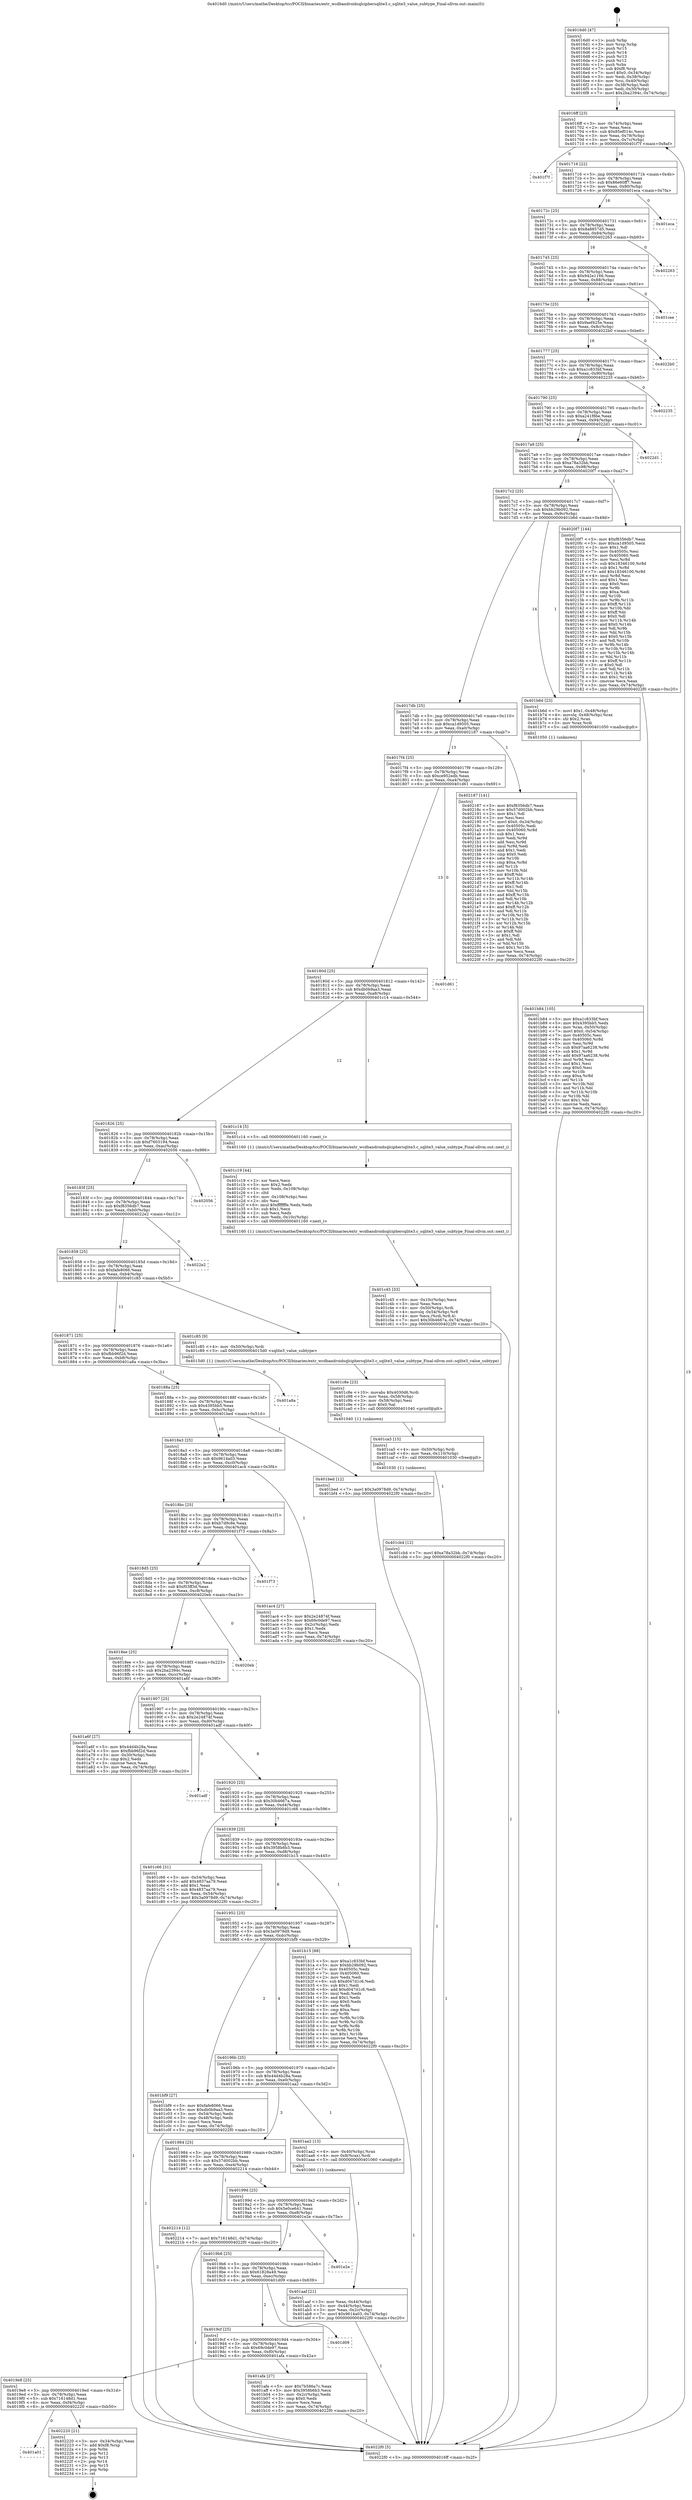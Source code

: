 digraph "0x4016d0" {
  label = "0x4016d0 (/mnt/c/Users/mathe/Desktop/tcc/POCII/binaries/extr_wcdbandroidsqlciphersqlite3.c_sqlite3_value_subtype_Final-ollvm.out::main(0))"
  labelloc = "t"
  node[shape=record]

  Entry [label="",width=0.3,height=0.3,shape=circle,fillcolor=black,style=filled]
  "0x4016ff" [label="{
     0x4016ff [23]\l
     | [instrs]\l
     &nbsp;&nbsp;0x4016ff \<+3\>: mov -0x74(%rbp),%eax\l
     &nbsp;&nbsp;0x401702 \<+2\>: mov %eax,%ecx\l
     &nbsp;&nbsp;0x401704 \<+6\>: sub $0x85ef014c,%ecx\l
     &nbsp;&nbsp;0x40170a \<+3\>: mov %eax,-0x78(%rbp)\l
     &nbsp;&nbsp;0x40170d \<+3\>: mov %ecx,-0x7c(%rbp)\l
     &nbsp;&nbsp;0x401710 \<+6\>: je 0000000000401f7f \<main+0x8af\>\l
  }"]
  "0x401f7f" [label="{
     0x401f7f\l
  }", style=dashed]
  "0x401716" [label="{
     0x401716 [22]\l
     | [instrs]\l
     &nbsp;&nbsp;0x401716 \<+5\>: jmp 000000000040171b \<main+0x4b\>\l
     &nbsp;&nbsp;0x40171b \<+3\>: mov -0x78(%rbp),%eax\l
     &nbsp;&nbsp;0x40171e \<+5\>: sub $0x86e60ff7,%eax\l
     &nbsp;&nbsp;0x401723 \<+3\>: mov %eax,-0x80(%rbp)\l
     &nbsp;&nbsp;0x401726 \<+6\>: je 0000000000401eca \<main+0x7fa\>\l
  }"]
  Exit [label="",width=0.3,height=0.3,shape=circle,fillcolor=black,style=filled,peripheries=2]
  "0x401eca" [label="{
     0x401eca\l
  }", style=dashed]
  "0x40172c" [label="{
     0x40172c [25]\l
     | [instrs]\l
     &nbsp;&nbsp;0x40172c \<+5\>: jmp 0000000000401731 \<main+0x61\>\l
     &nbsp;&nbsp;0x401731 \<+3\>: mov -0x78(%rbp),%eax\l
     &nbsp;&nbsp;0x401734 \<+5\>: sub $0x8a8857d5,%eax\l
     &nbsp;&nbsp;0x401739 \<+6\>: mov %eax,-0x84(%rbp)\l
     &nbsp;&nbsp;0x40173f \<+6\>: je 0000000000402263 \<main+0xb93\>\l
  }"]
  "0x401a01" [label="{
     0x401a01\l
  }", style=dashed]
  "0x402263" [label="{
     0x402263\l
  }", style=dashed]
  "0x401745" [label="{
     0x401745 [25]\l
     | [instrs]\l
     &nbsp;&nbsp;0x401745 \<+5\>: jmp 000000000040174a \<main+0x7a\>\l
     &nbsp;&nbsp;0x40174a \<+3\>: mov -0x78(%rbp),%eax\l
     &nbsp;&nbsp;0x40174d \<+5\>: sub $0x942e1166,%eax\l
     &nbsp;&nbsp;0x401752 \<+6\>: mov %eax,-0x88(%rbp)\l
     &nbsp;&nbsp;0x401758 \<+6\>: je 0000000000401cee \<main+0x61e\>\l
  }"]
  "0x402220" [label="{
     0x402220 [21]\l
     | [instrs]\l
     &nbsp;&nbsp;0x402220 \<+3\>: mov -0x34(%rbp),%eax\l
     &nbsp;&nbsp;0x402223 \<+7\>: add $0xf8,%rsp\l
     &nbsp;&nbsp;0x40222a \<+1\>: pop %rbx\l
     &nbsp;&nbsp;0x40222b \<+2\>: pop %r12\l
     &nbsp;&nbsp;0x40222d \<+2\>: pop %r13\l
     &nbsp;&nbsp;0x40222f \<+2\>: pop %r14\l
     &nbsp;&nbsp;0x402231 \<+2\>: pop %r15\l
     &nbsp;&nbsp;0x402233 \<+1\>: pop %rbp\l
     &nbsp;&nbsp;0x402234 \<+1\>: ret\l
  }"]
  "0x401cee" [label="{
     0x401cee\l
  }", style=dashed]
  "0x40175e" [label="{
     0x40175e [25]\l
     | [instrs]\l
     &nbsp;&nbsp;0x40175e \<+5\>: jmp 0000000000401763 \<main+0x93\>\l
     &nbsp;&nbsp;0x401763 \<+3\>: mov -0x78(%rbp),%eax\l
     &nbsp;&nbsp;0x401766 \<+5\>: sub $0x9aef425e,%eax\l
     &nbsp;&nbsp;0x40176b \<+6\>: mov %eax,-0x8c(%rbp)\l
     &nbsp;&nbsp;0x401771 \<+6\>: je 00000000004022b0 \<main+0xbe0\>\l
  }"]
  "0x401cb4" [label="{
     0x401cb4 [12]\l
     | [instrs]\l
     &nbsp;&nbsp;0x401cb4 \<+7\>: movl $0xa78a32bb,-0x74(%rbp)\l
     &nbsp;&nbsp;0x401cbb \<+5\>: jmp 00000000004022f0 \<main+0xc20\>\l
  }"]
  "0x4022b0" [label="{
     0x4022b0\l
  }", style=dashed]
  "0x401777" [label="{
     0x401777 [25]\l
     | [instrs]\l
     &nbsp;&nbsp;0x401777 \<+5\>: jmp 000000000040177c \<main+0xac\>\l
     &nbsp;&nbsp;0x40177c \<+3\>: mov -0x78(%rbp),%eax\l
     &nbsp;&nbsp;0x40177f \<+5\>: sub $0xa1c833bf,%eax\l
     &nbsp;&nbsp;0x401784 \<+6\>: mov %eax,-0x90(%rbp)\l
     &nbsp;&nbsp;0x40178a \<+6\>: je 0000000000402235 \<main+0xb65\>\l
  }"]
  "0x401ca5" [label="{
     0x401ca5 [15]\l
     | [instrs]\l
     &nbsp;&nbsp;0x401ca5 \<+4\>: mov -0x50(%rbp),%rdi\l
     &nbsp;&nbsp;0x401ca9 \<+6\>: mov %eax,-0x110(%rbp)\l
     &nbsp;&nbsp;0x401caf \<+5\>: call 0000000000401030 \<free@plt\>\l
     | [calls]\l
     &nbsp;&nbsp;0x401030 \{1\} (unknown)\l
  }"]
  "0x402235" [label="{
     0x402235\l
  }", style=dashed]
  "0x401790" [label="{
     0x401790 [25]\l
     | [instrs]\l
     &nbsp;&nbsp;0x401790 \<+5\>: jmp 0000000000401795 \<main+0xc5\>\l
     &nbsp;&nbsp;0x401795 \<+3\>: mov -0x78(%rbp),%eax\l
     &nbsp;&nbsp;0x401798 \<+5\>: sub $0xa241f8be,%eax\l
     &nbsp;&nbsp;0x40179d \<+6\>: mov %eax,-0x94(%rbp)\l
     &nbsp;&nbsp;0x4017a3 \<+6\>: je 00000000004022d1 \<main+0xc01\>\l
  }"]
  "0x401c8e" [label="{
     0x401c8e [23]\l
     | [instrs]\l
     &nbsp;&nbsp;0x401c8e \<+10\>: movabs $0x4030d6,%rdi\l
     &nbsp;&nbsp;0x401c98 \<+3\>: mov %eax,-0x58(%rbp)\l
     &nbsp;&nbsp;0x401c9b \<+3\>: mov -0x58(%rbp),%esi\l
     &nbsp;&nbsp;0x401c9e \<+2\>: mov $0x0,%al\l
     &nbsp;&nbsp;0x401ca0 \<+5\>: call 0000000000401040 \<printf@plt\>\l
     | [calls]\l
     &nbsp;&nbsp;0x401040 \{1\} (unknown)\l
  }"]
  "0x4022d1" [label="{
     0x4022d1\l
  }", style=dashed]
  "0x4017a9" [label="{
     0x4017a9 [25]\l
     | [instrs]\l
     &nbsp;&nbsp;0x4017a9 \<+5\>: jmp 00000000004017ae \<main+0xde\>\l
     &nbsp;&nbsp;0x4017ae \<+3\>: mov -0x78(%rbp),%eax\l
     &nbsp;&nbsp;0x4017b1 \<+5\>: sub $0xa78a32bb,%eax\l
     &nbsp;&nbsp;0x4017b6 \<+6\>: mov %eax,-0x98(%rbp)\l
     &nbsp;&nbsp;0x4017bc \<+6\>: je 00000000004020f7 \<main+0xa27\>\l
  }"]
  "0x401c45" [label="{
     0x401c45 [33]\l
     | [instrs]\l
     &nbsp;&nbsp;0x401c45 \<+6\>: mov -0x10c(%rbp),%ecx\l
     &nbsp;&nbsp;0x401c4b \<+3\>: imul %eax,%ecx\l
     &nbsp;&nbsp;0x401c4e \<+4\>: mov -0x50(%rbp),%rdi\l
     &nbsp;&nbsp;0x401c52 \<+4\>: movslq -0x54(%rbp),%r8\l
     &nbsp;&nbsp;0x401c56 \<+4\>: mov %ecx,(%rdi,%r8,4)\l
     &nbsp;&nbsp;0x401c5a \<+7\>: movl $0x30b4667a,-0x74(%rbp)\l
     &nbsp;&nbsp;0x401c61 \<+5\>: jmp 00000000004022f0 \<main+0xc20\>\l
  }"]
  "0x4020f7" [label="{
     0x4020f7 [144]\l
     | [instrs]\l
     &nbsp;&nbsp;0x4020f7 \<+5\>: mov $0xf8356db7,%eax\l
     &nbsp;&nbsp;0x4020fc \<+5\>: mov $0xca1d9505,%ecx\l
     &nbsp;&nbsp;0x402101 \<+2\>: mov $0x1,%dl\l
     &nbsp;&nbsp;0x402103 \<+7\>: mov 0x40505c,%esi\l
     &nbsp;&nbsp;0x40210a \<+7\>: mov 0x405060,%edi\l
     &nbsp;&nbsp;0x402111 \<+3\>: mov %esi,%r8d\l
     &nbsp;&nbsp;0x402114 \<+7\>: sub $0x18346100,%r8d\l
     &nbsp;&nbsp;0x40211b \<+4\>: sub $0x1,%r8d\l
     &nbsp;&nbsp;0x40211f \<+7\>: add $0x18346100,%r8d\l
     &nbsp;&nbsp;0x402126 \<+4\>: imul %r8d,%esi\l
     &nbsp;&nbsp;0x40212a \<+3\>: and $0x1,%esi\l
     &nbsp;&nbsp;0x40212d \<+3\>: cmp $0x0,%esi\l
     &nbsp;&nbsp;0x402130 \<+4\>: sete %r9b\l
     &nbsp;&nbsp;0x402134 \<+3\>: cmp $0xa,%edi\l
     &nbsp;&nbsp;0x402137 \<+4\>: setl %r10b\l
     &nbsp;&nbsp;0x40213b \<+3\>: mov %r9b,%r11b\l
     &nbsp;&nbsp;0x40213e \<+4\>: xor $0xff,%r11b\l
     &nbsp;&nbsp;0x402142 \<+3\>: mov %r10b,%bl\l
     &nbsp;&nbsp;0x402145 \<+3\>: xor $0xff,%bl\l
     &nbsp;&nbsp;0x402148 \<+3\>: xor $0x0,%dl\l
     &nbsp;&nbsp;0x40214b \<+3\>: mov %r11b,%r14b\l
     &nbsp;&nbsp;0x40214e \<+4\>: and $0x0,%r14b\l
     &nbsp;&nbsp;0x402152 \<+3\>: and %dl,%r9b\l
     &nbsp;&nbsp;0x402155 \<+3\>: mov %bl,%r15b\l
     &nbsp;&nbsp;0x402158 \<+4\>: and $0x0,%r15b\l
     &nbsp;&nbsp;0x40215c \<+3\>: and %dl,%r10b\l
     &nbsp;&nbsp;0x40215f \<+3\>: or %r9b,%r14b\l
     &nbsp;&nbsp;0x402162 \<+3\>: or %r10b,%r15b\l
     &nbsp;&nbsp;0x402165 \<+3\>: xor %r15b,%r14b\l
     &nbsp;&nbsp;0x402168 \<+3\>: or %bl,%r11b\l
     &nbsp;&nbsp;0x40216b \<+4\>: xor $0xff,%r11b\l
     &nbsp;&nbsp;0x40216f \<+3\>: or $0x0,%dl\l
     &nbsp;&nbsp;0x402172 \<+3\>: and %dl,%r11b\l
     &nbsp;&nbsp;0x402175 \<+3\>: or %r11b,%r14b\l
     &nbsp;&nbsp;0x402178 \<+4\>: test $0x1,%r14b\l
     &nbsp;&nbsp;0x40217c \<+3\>: cmovne %ecx,%eax\l
     &nbsp;&nbsp;0x40217f \<+3\>: mov %eax,-0x74(%rbp)\l
     &nbsp;&nbsp;0x402182 \<+5\>: jmp 00000000004022f0 \<main+0xc20\>\l
  }"]
  "0x4017c2" [label="{
     0x4017c2 [25]\l
     | [instrs]\l
     &nbsp;&nbsp;0x4017c2 \<+5\>: jmp 00000000004017c7 \<main+0xf7\>\l
     &nbsp;&nbsp;0x4017c7 \<+3\>: mov -0x78(%rbp),%eax\l
     &nbsp;&nbsp;0x4017ca \<+5\>: sub $0xbb29b092,%eax\l
     &nbsp;&nbsp;0x4017cf \<+6\>: mov %eax,-0x9c(%rbp)\l
     &nbsp;&nbsp;0x4017d5 \<+6\>: je 0000000000401b6d \<main+0x49d\>\l
  }"]
  "0x401c19" [label="{
     0x401c19 [44]\l
     | [instrs]\l
     &nbsp;&nbsp;0x401c19 \<+2\>: xor %ecx,%ecx\l
     &nbsp;&nbsp;0x401c1b \<+5\>: mov $0x2,%edx\l
     &nbsp;&nbsp;0x401c20 \<+6\>: mov %edx,-0x108(%rbp)\l
     &nbsp;&nbsp;0x401c26 \<+1\>: cltd\l
     &nbsp;&nbsp;0x401c27 \<+6\>: mov -0x108(%rbp),%esi\l
     &nbsp;&nbsp;0x401c2d \<+2\>: idiv %esi\l
     &nbsp;&nbsp;0x401c2f \<+6\>: imul $0xfffffffe,%edx,%edx\l
     &nbsp;&nbsp;0x401c35 \<+3\>: sub $0x1,%ecx\l
     &nbsp;&nbsp;0x401c38 \<+2\>: sub %ecx,%edx\l
     &nbsp;&nbsp;0x401c3a \<+6\>: mov %edx,-0x10c(%rbp)\l
     &nbsp;&nbsp;0x401c40 \<+5\>: call 0000000000401160 \<next_i\>\l
     | [calls]\l
     &nbsp;&nbsp;0x401160 \{1\} (/mnt/c/Users/mathe/Desktop/tcc/POCII/binaries/extr_wcdbandroidsqlciphersqlite3.c_sqlite3_value_subtype_Final-ollvm.out::next_i)\l
  }"]
  "0x401b6d" [label="{
     0x401b6d [23]\l
     | [instrs]\l
     &nbsp;&nbsp;0x401b6d \<+7\>: movl $0x1,-0x48(%rbp)\l
     &nbsp;&nbsp;0x401b74 \<+4\>: movslq -0x48(%rbp),%rax\l
     &nbsp;&nbsp;0x401b78 \<+4\>: shl $0x2,%rax\l
     &nbsp;&nbsp;0x401b7c \<+3\>: mov %rax,%rdi\l
     &nbsp;&nbsp;0x401b7f \<+5\>: call 0000000000401050 \<malloc@plt\>\l
     | [calls]\l
     &nbsp;&nbsp;0x401050 \{1\} (unknown)\l
  }"]
  "0x4017db" [label="{
     0x4017db [25]\l
     | [instrs]\l
     &nbsp;&nbsp;0x4017db \<+5\>: jmp 00000000004017e0 \<main+0x110\>\l
     &nbsp;&nbsp;0x4017e0 \<+3\>: mov -0x78(%rbp),%eax\l
     &nbsp;&nbsp;0x4017e3 \<+5\>: sub $0xca1d9505,%eax\l
     &nbsp;&nbsp;0x4017e8 \<+6\>: mov %eax,-0xa0(%rbp)\l
     &nbsp;&nbsp;0x4017ee \<+6\>: je 0000000000402187 \<main+0xab7\>\l
  }"]
  "0x401b84" [label="{
     0x401b84 [105]\l
     | [instrs]\l
     &nbsp;&nbsp;0x401b84 \<+5\>: mov $0xa1c833bf,%ecx\l
     &nbsp;&nbsp;0x401b89 \<+5\>: mov $0x4395bb5,%edx\l
     &nbsp;&nbsp;0x401b8e \<+4\>: mov %rax,-0x50(%rbp)\l
     &nbsp;&nbsp;0x401b92 \<+7\>: movl $0x0,-0x54(%rbp)\l
     &nbsp;&nbsp;0x401b99 \<+7\>: mov 0x40505c,%esi\l
     &nbsp;&nbsp;0x401ba0 \<+8\>: mov 0x405060,%r8d\l
     &nbsp;&nbsp;0x401ba8 \<+3\>: mov %esi,%r9d\l
     &nbsp;&nbsp;0x401bab \<+7\>: sub $0x97aa6238,%r9d\l
     &nbsp;&nbsp;0x401bb2 \<+4\>: sub $0x1,%r9d\l
     &nbsp;&nbsp;0x401bb6 \<+7\>: add $0x97aa6238,%r9d\l
     &nbsp;&nbsp;0x401bbd \<+4\>: imul %r9d,%esi\l
     &nbsp;&nbsp;0x401bc1 \<+3\>: and $0x1,%esi\l
     &nbsp;&nbsp;0x401bc4 \<+3\>: cmp $0x0,%esi\l
     &nbsp;&nbsp;0x401bc7 \<+4\>: sete %r10b\l
     &nbsp;&nbsp;0x401bcb \<+4\>: cmp $0xa,%r8d\l
     &nbsp;&nbsp;0x401bcf \<+4\>: setl %r11b\l
     &nbsp;&nbsp;0x401bd3 \<+3\>: mov %r10b,%bl\l
     &nbsp;&nbsp;0x401bd6 \<+3\>: and %r11b,%bl\l
     &nbsp;&nbsp;0x401bd9 \<+3\>: xor %r11b,%r10b\l
     &nbsp;&nbsp;0x401bdc \<+3\>: or %r10b,%bl\l
     &nbsp;&nbsp;0x401bdf \<+3\>: test $0x1,%bl\l
     &nbsp;&nbsp;0x401be2 \<+3\>: cmovne %edx,%ecx\l
     &nbsp;&nbsp;0x401be5 \<+3\>: mov %ecx,-0x74(%rbp)\l
     &nbsp;&nbsp;0x401be8 \<+5\>: jmp 00000000004022f0 \<main+0xc20\>\l
  }"]
  "0x402187" [label="{
     0x402187 [141]\l
     | [instrs]\l
     &nbsp;&nbsp;0x402187 \<+5\>: mov $0xf8356db7,%eax\l
     &nbsp;&nbsp;0x40218c \<+5\>: mov $0x57d002bb,%ecx\l
     &nbsp;&nbsp;0x402191 \<+2\>: mov $0x1,%dl\l
     &nbsp;&nbsp;0x402193 \<+2\>: xor %esi,%esi\l
     &nbsp;&nbsp;0x402195 \<+7\>: movl $0x0,-0x34(%rbp)\l
     &nbsp;&nbsp;0x40219c \<+7\>: mov 0x40505c,%edi\l
     &nbsp;&nbsp;0x4021a3 \<+8\>: mov 0x405060,%r8d\l
     &nbsp;&nbsp;0x4021ab \<+3\>: sub $0x1,%esi\l
     &nbsp;&nbsp;0x4021ae \<+3\>: mov %edi,%r9d\l
     &nbsp;&nbsp;0x4021b1 \<+3\>: add %esi,%r9d\l
     &nbsp;&nbsp;0x4021b4 \<+4\>: imul %r9d,%edi\l
     &nbsp;&nbsp;0x4021b8 \<+3\>: and $0x1,%edi\l
     &nbsp;&nbsp;0x4021bb \<+3\>: cmp $0x0,%edi\l
     &nbsp;&nbsp;0x4021be \<+4\>: sete %r10b\l
     &nbsp;&nbsp;0x4021c2 \<+4\>: cmp $0xa,%r8d\l
     &nbsp;&nbsp;0x4021c6 \<+4\>: setl %r11b\l
     &nbsp;&nbsp;0x4021ca \<+3\>: mov %r10b,%bl\l
     &nbsp;&nbsp;0x4021cd \<+3\>: xor $0xff,%bl\l
     &nbsp;&nbsp;0x4021d0 \<+3\>: mov %r11b,%r14b\l
     &nbsp;&nbsp;0x4021d3 \<+4\>: xor $0xff,%r14b\l
     &nbsp;&nbsp;0x4021d7 \<+3\>: xor $0x1,%dl\l
     &nbsp;&nbsp;0x4021da \<+3\>: mov %bl,%r15b\l
     &nbsp;&nbsp;0x4021dd \<+4\>: and $0xff,%r15b\l
     &nbsp;&nbsp;0x4021e1 \<+3\>: and %dl,%r10b\l
     &nbsp;&nbsp;0x4021e4 \<+3\>: mov %r14b,%r12b\l
     &nbsp;&nbsp;0x4021e7 \<+4\>: and $0xff,%r12b\l
     &nbsp;&nbsp;0x4021eb \<+3\>: and %dl,%r11b\l
     &nbsp;&nbsp;0x4021ee \<+3\>: or %r10b,%r15b\l
     &nbsp;&nbsp;0x4021f1 \<+3\>: or %r11b,%r12b\l
     &nbsp;&nbsp;0x4021f4 \<+3\>: xor %r12b,%r15b\l
     &nbsp;&nbsp;0x4021f7 \<+3\>: or %r14b,%bl\l
     &nbsp;&nbsp;0x4021fa \<+3\>: xor $0xff,%bl\l
     &nbsp;&nbsp;0x4021fd \<+3\>: or $0x1,%dl\l
     &nbsp;&nbsp;0x402200 \<+2\>: and %dl,%bl\l
     &nbsp;&nbsp;0x402202 \<+3\>: or %bl,%r15b\l
     &nbsp;&nbsp;0x402205 \<+4\>: test $0x1,%r15b\l
     &nbsp;&nbsp;0x402209 \<+3\>: cmovne %ecx,%eax\l
     &nbsp;&nbsp;0x40220c \<+3\>: mov %eax,-0x74(%rbp)\l
     &nbsp;&nbsp;0x40220f \<+5\>: jmp 00000000004022f0 \<main+0xc20\>\l
  }"]
  "0x4017f4" [label="{
     0x4017f4 [25]\l
     | [instrs]\l
     &nbsp;&nbsp;0x4017f4 \<+5\>: jmp 00000000004017f9 \<main+0x129\>\l
     &nbsp;&nbsp;0x4017f9 \<+3\>: mov -0x78(%rbp),%eax\l
     &nbsp;&nbsp;0x4017fc \<+5\>: sub $0xce952edb,%eax\l
     &nbsp;&nbsp;0x401801 \<+6\>: mov %eax,-0xa4(%rbp)\l
     &nbsp;&nbsp;0x401807 \<+6\>: je 0000000000401d61 \<main+0x691\>\l
  }"]
  "0x4019e8" [label="{
     0x4019e8 [25]\l
     | [instrs]\l
     &nbsp;&nbsp;0x4019e8 \<+5\>: jmp 00000000004019ed \<main+0x31d\>\l
     &nbsp;&nbsp;0x4019ed \<+3\>: mov -0x78(%rbp),%eax\l
     &nbsp;&nbsp;0x4019f0 \<+5\>: sub $0x716148d1,%eax\l
     &nbsp;&nbsp;0x4019f5 \<+6\>: mov %eax,-0xf4(%rbp)\l
     &nbsp;&nbsp;0x4019fb \<+6\>: je 0000000000402220 \<main+0xb50\>\l
  }"]
  "0x401d61" [label="{
     0x401d61\l
  }", style=dashed]
  "0x40180d" [label="{
     0x40180d [25]\l
     | [instrs]\l
     &nbsp;&nbsp;0x40180d \<+5\>: jmp 0000000000401812 \<main+0x142\>\l
     &nbsp;&nbsp;0x401812 \<+3\>: mov -0x78(%rbp),%eax\l
     &nbsp;&nbsp;0x401815 \<+5\>: sub $0xdb0b9aa3,%eax\l
     &nbsp;&nbsp;0x40181a \<+6\>: mov %eax,-0xa8(%rbp)\l
     &nbsp;&nbsp;0x401820 \<+6\>: je 0000000000401c14 \<main+0x544\>\l
  }"]
  "0x401afa" [label="{
     0x401afa [27]\l
     | [instrs]\l
     &nbsp;&nbsp;0x401afa \<+5\>: mov $0x7b586a7c,%eax\l
     &nbsp;&nbsp;0x401aff \<+5\>: mov $0x3958b6b3,%ecx\l
     &nbsp;&nbsp;0x401b04 \<+3\>: mov -0x2c(%rbp),%edx\l
     &nbsp;&nbsp;0x401b07 \<+3\>: cmp $0x0,%edx\l
     &nbsp;&nbsp;0x401b0a \<+3\>: cmove %ecx,%eax\l
     &nbsp;&nbsp;0x401b0d \<+3\>: mov %eax,-0x74(%rbp)\l
     &nbsp;&nbsp;0x401b10 \<+5\>: jmp 00000000004022f0 \<main+0xc20\>\l
  }"]
  "0x401c14" [label="{
     0x401c14 [5]\l
     | [instrs]\l
     &nbsp;&nbsp;0x401c14 \<+5\>: call 0000000000401160 \<next_i\>\l
     | [calls]\l
     &nbsp;&nbsp;0x401160 \{1\} (/mnt/c/Users/mathe/Desktop/tcc/POCII/binaries/extr_wcdbandroidsqlciphersqlite3.c_sqlite3_value_subtype_Final-ollvm.out::next_i)\l
  }"]
  "0x401826" [label="{
     0x401826 [25]\l
     | [instrs]\l
     &nbsp;&nbsp;0x401826 \<+5\>: jmp 000000000040182b \<main+0x15b\>\l
     &nbsp;&nbsp;0x40182b \<+3\>: mov -0x78(%rbp),%eax\l
     &nbsp;&nbsp;0x40182e \<+5\>: sub $0xf7603194,%eax\l
     &nbsp;&nbsp;0x401833 \<+6\>: mov %eax,-0xac(%rbp)\l
     &nbsp;&nbsp;0x401839 \<+6\>: je 0000000000402056 \<main+0x986\>\l
  }"]
  "0x4019cf" [label="{
     0x4019cf [25]\l
     | [instrs]\l
     &nbsp;&nbsp;0x4019cf \<+5\>: jmp 00000000004019d4 \<main+0x304\>\l
     &nbsp;&nbsp;0x4019d4 \<+3\>: mov -0x78(%rbp),%eax\l
     &nbsp;&nbsp;0x4019d7 \<+5\>: sub $0x69c0de97,%eax\l
     &nbsp;&nbsp;0x4019dc \<+6\>: mov %eax,-0xf0(%rbp)\l
     &nbsp;&nbsp;0x4019e2 \<+6\>: je 0000000000401afa \<main+0x42a\>\l
  }"]
  "0x402056" [label="{
     0x402056\l
  }", style=dashed]
  "0x40183f" [label="{
     0x40183f [25]\l
     | [instrs]\l
     &nbsp;&nbsp;0x40183f \<+5\>: jmp 0000000000401844 \<main+0x174\>\l
     &nbsp;&nbsp;0x401844 \<+3\>: mov -0x78(%rbp),%eax\l
     &nbsp;&nbsp;0x401847 \<+5\>: sub $0xf8356db7,%eax\l
     &nbsp;&nbsp;0x40184c \<+6\>: mov %eax,-0xb0(%rbp)\l
     &nbsp;&nbsp;0x401852 \<+6\>: je 00000000004022e2 \<main+0xc12\>\l
  }"]
  "0x401d09" [label="{
     0x401d09\l
  }", style=dashed]
  "0x4022e2" [label="{
     0x4022e2\l
  }", style=dashed]
  "0x401858" [label="{
     0x401858 [25]\l
     | [instrs]\l
     &nbsp;&nbsp;0x401858 \<+5\>: jmp 000000000040185d \<main+0x18d\>\l
     &nbsp;&nbsp;0x40185d \<+3\>: mov -0x78(%rbp),%eax\l
     &nbsp;&nbsp;0x401860 \<+5\>: sub $0xfafe8066,%eax\l
     &nbsp;&nbsp;0x401865 \<+6\>: mov %eax,-0xb4(%rbp)\l
     &nbsp;&nbsp;0x40186b \<+6\>: je 0000000000401c85 \<main+0x5b5\>\l
  }"]
  "0x4019b6" [label="{
     0x4019b6 [25]\l
     | [instrs]\l
     &nbsp;&nbsp;0x4019b6 \<+5\>: jmp 00000000004019bb \<main+0x2eb\>\l
     &nbsp;&nbsp;0x4019bb \<+3\>: mov -0x78(%rbp),%eax\l
     &nbsp;&nbsp;0x4019be \<+5\>: sub $0x61828a49,%eax\l
     &nbsp;&nbsp;0x4019c3 \<+6\>: mov %eax,-0xec(%rbp)\l
     &nbsp;&nbsp;0x4019c9 \<+6\>: je 0000000000401d09 \<main+0x639\>\l
  }"]
  "0x401c85" [label="{
     0x401c85 [9]\l
     | [instrs]\l
     &nbsp;&nbsp;0x401c85 \<+4\>: mov -0x50(%rbp),%rdi\l
     &nbsp;&nbsp;0x401c89 \<+5\>: call 00000000004015d0 \<sqlite3_value_subtype\>\l
     | [calls]\l
     &nbsp;&nbsp;0x4015d0 \{1\} (/mnt/c/Users/mathe/Desktop/tcc/POCII/binaries/extr_wcdbandroidsqlciphersqlite3.c_sqlite3_value_subtype_Final-ollvm.out::sqlite3_value_subtype)\l
  }"]
  "0x401871" [label="{
     0x401871 [25]\l
     | [instrs]\l
     &nbsp;&nbsp;0x401871 \<+5\>: jmp 0000000000401876 \<main+0x1a6\>\l
     &nbsp;&nbsp;0x401876 \<+3\>: mov -0x78(%rbp),%eax\l
     &nbsp;&nbsp;0x401879 \<+5\>: sub $0xfbb96f2d,%eax\l
     &nbsp;&nbsp;0x40187e \<+6\>: mov %eax,-0xb8(%rbp)\l
     &nbsp;&nbsp;0x401884 \<+6\>: je 0000000000401a8a \<main+0x3ba\>\l
  }"]
  "0x401e2e" [label="{
     0x401e2e\l
  }", style=dashed]
  "0x401a8a" [label="{
     0x401a8a\l
  }", style=dashed]
  "0x40188a" [label="{
     0x40188a [25]\l
     | [instrs]\l
     &nbsp;&nbsp;0x40188a \<+5\>: jmp 000000000040188f \<main+0x1bf\>\l
     &nbsp;&nbsp;0x40188f \<+3\>: mov -0x78(%rbp),%eax\l
     &nbsp;&nbsp;0x401892 \<+5\>: sub $0x4395bb5,%eax\l
     &nbsp;&nbsp;0x401897 \<+6\>: mov %eax,-0xbc(%rbp)\l
     &nbsp;&nbsp;0x40189d \<+6\>: je 0000000000401bed \<main+0x51d\>\l
  }"]
  "0x40199d" [label="{
     0x40199d [25]\l
     | [instrs]\l
     &nbsp;&nbsp;0x40199d \<+5\>: jmp 00000000004019a2 \<main+0x2d2\>\l
     &nbsp;&nbsp;0x4019a2 \<+3\>: mov -0x78(%rbp),%eax\l
     &nbsp;&nbsp;0x4019a5 \<+5\>: sub $0x5e0ce641,%eax\l
     &nbsp;&nbsp;0x4019aa \<+6\>: mov %eax,-0xe8(%rbp)\l
     &nbsp;&nbsp;0x4019b0 \<+6\>: je 0000000000401e2e \<main+0x75e\>\l
  }"]
  "0x401bed" [label="{
     0x401bed [12]\l
     | [instrs]\l
     &nbsp;&nbsp;0x401bed \<+7\>: movl $0x3a0978d9,-0x74(%rbp)\l
     &nbsp;&nbsp;0x401bf4 \<+5\>: jmp 00000000004022f0 \<main+0xc20\>\l
  }"]
  "0x4018a3" [label="{
     0x4018a3 [25]\l
     | [instrs]\l
     &nbsp;&nbsp;0x4018a3 \<+5\>: jmp 00000000004018a8 \<main+0x1d8\>\l
     &nbsp;&nbsp;0x4018a8 \<+3\>: mov -0x78(%rbp),%eax\l
     &nbsp;&nbsp;0x4018ab \<+5\>: sub $0x9614a03,%eax\l
     &nbsp;&nbsp;0x4018b0 \<+6\>: mov %eax,-0xc0(%rbp)\l
     &nbsp;&nbsp;0x4018b6 \<+6\>: je 0000000000401ac4 \<main+0x3f4\>\l
  }"]
  "0x402214" [label="{
     0x402214 [12]\l
     | [instrs]\l
     &nbsp;&nbsp;0x402214 \<+7\>: movl $0x716148d1,-0x74(%rbp)\l
     &nbsp;&nbsp;0x40221b \<+5\>: jmp 00000000004022f0 \<main+0xc20\>\l
  }"]
  "0x401ac4" [label="{
     0x401ac4 [27]\l
     | [instrs]\l
     &nbsp;&nbsp;0x401ac4 \<+5\>: mov $0x2e24874f,%eax\l
     &nbsp;&nbsp;0x401ac9 \<+5\>: mov $0x69c0de97,%ecx\l
     &nbsp;&nbsp;0x401ace \<+3\>: mov -0x2c(%rbp),%edx\l
     &nbsp;&nbsp;0x401ad1 \<+3\>: cmp $0x1,%edx\l
     &nbsp;&nbsp;0x401ad4 \<+3\>: cmovl %ecx,%eax\l
     &nbsp;&nbsp;0x401ad7 \<+3\>: mov %eax,-0x74(%rbp)\l
     &nbsp;&nbsp;0x401ada \<+5\>: jmp 00000000004022f0 \<main+0xc20\>\l
  }"]
  "0x4018bc" [label="{
     0x4018bc [25]\l
     | [instrs]\l
     &nbsp;&nbsp;0x4018bc \<+5\>: jmp 00000000004018c1 \<main+0x1f1\>\l
     &nbsp;&nbsp;0x4018c1 \<+3\>: mov -0x78(%rbp),%eax\l
     &nbsp;&nbsp;0x4018c4 \<+5\>: sub $0xb7d9c8e,%eax\l
     &nbsp;&nbsp;0x4018c9 \<+6\>: mov %eax,-0xc4(%rbp)\l
     &nbsp;&nbsp;0x4018cf \<+6\>: je 0000000000401f73 \<main+0x8a3\>\l
  }"]
  "0x401aaf" [label="{
     0x401aaf [21]\l
     | [instrs]\l
     &nbsp;&nbsp;0x401aaf \<+3\>: mov %eax,-0x44(%rbp)\l
     &nbsp;&nbsp;0x401ab2 \<+3\>: mov -0x44(%rbp),%eax\l
     &nbsp;&nbsp;0x401ab5 \<+3\>: mov %eax,-0x2c(%rbp)\l
     &nbsp;&nbsp;0x401ab8 \<+7\>: movl $0x9614a03,-0x74(%rbp)\l
     &nbsp;&nbsp;0x401abf \<+5\>: jmp 00000000004022f0 \<main+0xc20\>\l
  }"]
  "0x401f73" [label="{
     0x401f73\l
  }", style=dashed]
  "0x4018d5" [label="{
     0x4018d5 [25]\l
     | [instrs]\l
     &nbsp;&nbsp;0x4018d5 \<+5\>: jmp 00000000004018da \<main+0x20a\>\l
     &nbsp;&nbsp;0x4018da \<+3\>: mov -0x78(%rbp),%eax\l
     &nbsp;&nbsp;0x4018dd \<+5\>: sub $0xf03ff3d,%eax\l
     &nbsp;&nbsp;0x4018e2 \<+6\>: mov %eax,-0xc8(%rbp)\l
     &nbsp;&nbsp;0x4018e8 \<+6\>: je 00000000004020eb \<main+0xa1b\>\l
  }"]
  "0x401984" [label="{
     0x401984 [25]\l
     | [instrs]\l
     &nbsp;&nbsp;0x401984 \<+5\>: jmp 0000000000401989 \<main+0x2b9\>\l
     &nbsp;&nbsp;0x401989 \<+3\>: mov -0x78(%rbp),%eax\l
     &nbsp;&nbsp;0x40198c \<+5\>: sub $0x57d002bb,%eax\l
     &nbsp;&nbsp;0x401991 \<+6\>: mov %eax,-0xe4(%rbp)\l
     &nbsp;&nbsp;0x401997 \<+6\>: je 0000000000402214 \<main+0xb44\>\l
  }"]
  "0x4020eb" [label="{
     0x4020eb\l
  }", style=dashed]
  "0x4018ee" [label="{
     0x4018ee [25]\l
     | [instrs]\l
     &nbsp;&nbsp;0x4018ee \<+5\>: jmp 00000000004018f3 \<main+0x223\>\l
     &nbsp;&nbsp;0x4018f3 \<+3\>: mov -0x78(%rbp),%eax\l
     &nbsp;&nbsp;0x4018f6 \<+5\>: sub $0x2ba2394c,%eax\l
     &nbsp;&nbsp;0x4018fb \<+6\>: mov %eax,-0xcc(%rbp)\l
     &nbsp;&nbsp;0x401901 \<+6\>: je 0000000000401a6f \<main+0x39f\>\l
  }"]
  "0x401aa2" [label="{
     0x401aa2 [13]\l
     | [instrs]\l
     &nbsp;&nbsp;0x401aa2 \<+4\>: mov -0x40(%rbp),%rax\l
     &nbsp;&nbsp;0x401aa6 \<+4\>: mov 0x8(%rax),%rdi\l
     &nbsp;&nbsp;0x401aaa \<+5\>: call 0000000000401060 \<atoi@plt\>\l
     | [calls]\l
     &nbsp;&nbsp;0x401060 \{1\} (unknown)\l
  }"]
  "0x401a6f" [label="{
     0x401a6f [27]\l
     | [instrs]\l
     &nbsp;&nbsp;0x401a6f \<+5\>: mov $0x44d4b28a,%eax\l
     &nbsp;&nbsp;0x401a74 \<+5\>: mov $0xfbb96f2d,%ecx\l
     &nbsp;&nbsp;0x401a79 \<+3\>: mov -0x30(%rbp),%edx\l
     &nbsp;&nbsp;0x401a7c \<+3\>: cmp $0x2,%edx\l
     &nbsp;&nbsp;0x401a7f \<+3\>: cmovne %ecx,%eax\l
     &nbsp;&nbsp;0x401a82 \<+3\>: mov %eax,-0x74(%rbp)\l
     &nbsp;&nbsp;0x401a85 \<+5\>: jmp 00000000004022f0 \<main+0xc20\>\l
  }"]
  "0x401907" [label="{
     0x401907 [25]\l
     | [instrs]\l
     &nbsp;&nbsp;0x401907 \<+5\>: jmp 000000000040190c \<main+0x23c\>\l
     &nbsp;&nbsp;0x40190c \<+3\>: mov -0x78(%rbp),%eax\l
     &nbsp;&nbsp;0x40190f \<+5\>: sub $0x2e24874f,%eax\l
     &nbsp;&nbsp;0x401914 \<+6\>: mov %eax,-0xd0(%rbp)\l
     &nbsp;&nbsp;0x40191a \<+6\>: je 0000000000401adf \<main+0x40f\>\l
  }"]
  "0x4022f0" [label="{
     0x4022f0 [5]\l
     | [instrs]\l
     &nbsp;&nbsp;0x4022f0 \<+5\>: jmp 00000000004016ff \<main+0x2f\>\l
  }"]
  "0x4016d0" [label="{
     0x4016d0 [47]\l
     | [instrs]\l
     &nbsp;&nbsp;0x4016d0 \<+1\>: push %rbp\l
     &nbsp;&nbsp;0x4016d1 \<+3\>: mov %rsp,%rbp\l
     &nbsp;&nbsp;0x4016d4 \<+2\>: push %r15\l
     &nbsp;&nbsp;0x4016d6 \<+2\>: push %r14\l
     &nbsp;&nbsp;0x4016d8 \<+2\>: push %r13\l
     &nbsp;&nbsp;0x4016da \<+2\>: push %r12\l
     &nbsp;&nbsp;0x4016dc \<+1\>: push %rbx\l
     &nbsp;&nbsp;0x4016dd \<+7\>: sub $0xf8,%rsp\l
     &nbsp;&nbsp;0x4016e4 \<+7\>: movl $0x0,-0x34(%rbp)\l
     &nbsp;&nbsp;0x4016eb \<+3\>: mov %edi,-0x38(%rbp)\l
     &nbsp;&nbsp;0x4016ee \<+4\>: mov %rsi,-0x40(%rbp)\l
     &nbsp;&nbsp;0x4016f2 \<+3\>: mov -0x38(%rbp),%edi\l
     &nbsp;&nbsp;0x4016f5 \<+3\>: mov %edi,-0x30(%rbp)\l
     &nbsp;&nbsp;0x4016f8 \<+7\>: movl $0x2ba2394c,-0x74(%rbp)\l
  }"]
  "0x40196b" [label="{
     0x40196b [25]\l
     | [instrs]\l
     &nbsp;&nbsp;0x40196b \<+5\>: jmp 0000000000401970 \<main+0x2a0\>\l
     &nbsp;&nbsp;0x401970 \<+3\>: mov -0x78(%rbp),%eax\l
     &nbsp;&nbsp;0x401973 \<+5\>: sub $0x44d4b28a,%eax\l
     &nbsp;&nbsp;0x401978 \<+6\>: mov %eax,-0xe0(%rbp)\l
     &nbsp;&nbsp;0x40197e \<+6\>: je 0000000000401aa2 \<main+0x3d2\>\l
  }"]
  "0x401adf" [label="{
     0x401adf\l
  }", style=dashed]
  "0x401920" [label="{
     0x401920 [25]\l
     | [instrs]\l
     &nbsp;&nbsp;0x401920 \<+5\>: jmp 0000000000401925 \<main+0x255\>\l
     &nbsp;&nbsp;0x401925 \<+3\>: mov -0x78(%rbp),%eax\l
     &nbsp;&nbsp;0x401928 \<+5\>: sub $0x30b4667a,%eax\l
     &nbsp;&nbsp;0x40192d \<+6\>: mov %eax,-0xd4(%rbp)\l
     &nbsp;&nbsp;0x401933 \<+6\>: je 0000000000401c66 \<main+0x596\>\l
  }"]
  "0x401bf9" [label="{
     0x401bf9 [27]\l
     | [instrs]\l
     &nbsp;&nbsp;0x401bf9 \<+5\>: mov $0xfafe8066,%eax\l
     &nbsp;&nbsp;0x401bfe \<+5\>: mov $0xdb0b9aa3,%ecx\l
     &nbsp;&nbsp;0x401c03 \<+3\>: mov -0x54(%rbp),%edx\l
     &nbsp;&nbsp;0x401c06 \<+3\>: cmp -0x48(%rbp),%edx\l
     &nbsp;&nbsp;0x401c09 \<+3\>: cmovl %ecx,%eax\l
     &nbsp;&nbsp;0x401c0c \<+3\>: mov %eax,-0x74(%rbp)\l
     &nbsp;&nbsp;0x401c0f \<+5\>: jmp 00000000004022f0 \<main+0xc20\>\l
  }"]
  "0x401c66" [label="{
     0x401c66 [31]\l
     | [instrs]\l
     &nbsp;&nbsp;0x401c66 \<+3\>: mov -0x54(%rbp),%eax\l
     &nbsp;&nbsp;0x401c69 \<+5\>: add $0x4837aa79,%eax\l
     &nbsp;&nbsp;0x401c6e \<+3\>: add $0x1,%eax\l
     &nbsp;&nbsp;0x401c71 \<+5\>: sub $0x4837aa79,%eax\l
     &nbsp;&nbsp;0x401c76 \<+3\>: mov %eax,-0x54(%rbp)\l
     &nbsp;&nbsp;0x401c79 \<+7\>: movl $0x3a0978d9,-0x74(%rbp)\l
     &nbsp;&nbsp;0x401c80 \<+5\>: jmp 00000000004022f0 \<main+0xc20\>\l
  }"]
  "0x401939" [label="{
     0x401939 [25]\l
     | [instrs]\l
     &nbsp;&nbsp;0x401939 \<+5\>: jmp 000000000040193e \<main+0x26e\>\l
     &nbsp;&nbsp;0x40193e \<+3\>: mov -0x78(%rbp),%eax\l
     &nbsp;&nbsp;0x401941 \<+5\>: sub $0x3958b6b3,%eax\l
     &nbsp;&nbsp;0x401946 \<+6\>: mov %eax,-0xd8(%rbp)\l
     &nbsp;&nbsp;0x40194c \<+6\>: je 0000000000401b15 \<main+0x445\>\l
  }"]
  "0x401952" [label="{
     0x401952 [25]\l
     | [instrs]\l
     &nbsp;&nbsp;0x401952 \<+5\>: jmp 0000000000401957 \<main+0x287\>\l
     &nbsp;&nbsp;0x401957 \<+3\>: mov -0x78(%rbp),%eax\l
     &nbsp;&nbsp;0x40195a \<+5\>: sub $0x3a0978d9,%eax\l
     &nbsp;&nbsp;0x40195f \<+6\>: mov %eax,-0xdc(%rbp)\l
     &nbsp;&nbsp;0x401965 \<+6\>: je 0000000000401bf9 \<main+0x529\>\l
  }"]
  "0x401b15" [label="{
     0x401b15 [88]\l
     | [instrs]\l
     &nbsp;&nbsp;0x401b15 \<+5\>: mov $0xa1c833bf,%eax\l
     &nbsp;&nbsp;0x401b1a \<+5\>: mov $0xbb29b092,%ecx\l
     &nbsp;&nbsp;0x401b1f \<+7\>: mov 0x40505c,%edx\l
     &nbsp;&nbsp;0x401b26 \<+7\>: mov 0x405060,%esi\l
     &nbsp;&nbsp;0x401b2d \<+2\>: mov %edx,%edi\l
     &nbsp;&nbsp;0x401b2f \<+6\>: sub $0xd047d1c6,%edi\l
     &nbsp;&nbsp;0x401b35 \<+3\>: sub $0x1,%edi\l
     &nbsp;&nbsp;0x401b38 \<+6\>: add $0xd047d1c6,%edi\l
     &nbsp;&nbsp;0x401b3e \<+3\>: imul %edi,%edx\l
     &nbsp;&nbsp;0x401b41 \<+3\>: and $0x1,%edx\l
     &nbsp;&nbsp;0x401b44 \<+3\>: cmp $0x0,%edx\l
     &nbsp;&nbsp;0x401b47 \<+4\>: sete %r8b\l
     &nbsp;&nbsp;0x401b4b \<+3\>: cmp $0xa,%esi\l
     &nbsp;&nbsp;0x401b4e \<+4\>: setl %r9b\l
     &nbsp;&nbsp;0x401b52 \<+3\>: mov %r8b,%r10b\l
     &nbsp;&nbsp;0x401b55 \<+3\>: and %r9b,%r10b\l
     &nbsp;&nbsp;0x401b58 \<+3\>: xor %r9b,%r8b\l
     &nbsp;&nbsp;0x401b5b \<+3\>: or %r8b,%r10b\l
     &nbsp;&nbsp;0x401b5e \<+4\>: test $0x1,%r10b\l
     &nbsp;&nbsp;0x401b62 \<+3\>: cmovne %ecx,%eax\l
     &nbsp;&nbsp;0x401b65 \<+3\>: mov %eax,-0x74(%rbp)\l
     &nbsp;&nbsp;0x401b68 \<+5\>: jmp 00000000004022f0 \<main+0xc20\>\l
  }"]
  Entry -> "0x4016d0" [label=" 1"]
  "0x4016ff" -> "0x401f7f" [label=" 0"]
  "0x4016ff" -> "0x401716" [label=" 16"]
  "0x402220" -> Exit [label=" 1"]
  "0x401716" -> "0x401eca" [label=" 0"]
  "0x401716" -> "0x40172c" [label=" 16"]
  "0x4019e8" -> "0x401a01" [label=" 0"]
  "0x40172c" -> "0x402263" [label=" 0"]
  "0x40172c" -> "0x401745" [label=" 16"]
  "0x4019e8" -> "0x402220" [label=" 1"]
  "0x401745" -> "0x401cee" [label=" 0"]
  "0x401745" -> "0x40175e" [label=" 16"]
  "0x402214" -> "0x4022f0" [label=" 1"]
  "0x40175e" -> "0x4022b0" [label=" 0"]
  "0x40175e" -> "0x401777" [label=" 16"]
  "0x402187" -> "0x4022f0" [label=" 1"]
  "0x401777" -> "0x402235" [label=" 0"]
  "0x401777" -> "0x401790" [label=" 16"]
  "0x4020f7" -> "0x4022f0" [label=" 1"]
  "0x401790" -> "0x4022d1" [label=" 0"]
  "0x401790" -> "0x4017a9" [label=" 16"]
  "0x401cb4" -> "0x4022f0" [label=" 1"]
  "0x4017a9" -> "0x4020f7" [label=" 1"]
  "0x4017a9" -> "0x4017c2" [label=" 15"]
  "0x401ca5" -> "0x401cb4" [label=" 1"]
  "0x4017c2" -> "0x401b6d" [label=" 1"]
  "0x4017c2" -> "0x4017db" [label=" 14"]
  "0x401c8e" -> "0x401ca5" [label=" 1"]
  "0x4017db" -> "0x402187" [label=" 1"]
  "0x4017db" -> "0x4017f4" [label=" 13"]
  "0x401c85" -> "0x401c8e" [label=" 1"]
  "0x4017f4" -> "0x401d61" [label=" 0"]
  "0x4017f4" -> "0x40180d" [label=" 13"]
  "0x401c66" -> "0x4022f0" [label=" 1"]
  "0x40180d" -> "0x401c14" [label=" 1"]
  "0x40180d" -> "0x401826" [label=" 12"]
  "0x401c45" -> "0x4022f0" [label=" 1"]
  "0x401826" -> "0x402056" [label=" 0"]
  "0x401826" -> "0x40183f" [label=" 12"]
  "0x401c14" -> "0x401c19" [label=" 1"]
  "0x40183f" -> "0x4022e2" [label=" 0"]
  "0x40183f" -> "0x401858" [label=" 12"]
  "0x401bf9" -> "0x4022f0" [label=" 2"]
  "0x401858" -> "0x401c85" [label=" 1"]
  "0x401858" -> "0x401871" [label=" 11"]
  "0x401b84" -> "0x4022f0" [label=" 1"]
  "0x401871" -> "0x401a8a" [label=" 0"]
  "0x401871" -> "0x40188a" [label=" 11"]
  "0x401b6d" -> "0x401b84" [label=" 1"]
  "0x40188a" -> "0x401bed" [label=" 1"]
  "0x40188a" -> "0x4018a3" [label=" 10"]
  "0x401afa" -> "0x4022f0" [label=" 1"]
  "0x4018a3" -> "0x401ac4" [label=" 1"]
  "0x4018a3" -> "0x4018bc" [label=" 9"]
  "0x4019cf" -> "0x4019e8" [label=" 1"]
  "0x4018bc" -> "0x401f73" [label=" 0"]
  "0x4018bc" -> "0x4018d5" [label=" 9"]
  "0x401c19" -> "0x401c45" [label=" 1"]
  "0x4018d5" -> "0x4020eb" [label=" 0"]
  "0x4018d5" -> "0x4018ee" [label=" 9"]
  "0x4019b6" -> "0x4019cf" [label=" 2"]
  "0x4018ee" -> "0x401a6f" [label=" 1"]
  "0x4018ee" -> "0x401907" [label=" 8"]
  "0x401a6f" -> "0x4022f0" [label=" 1"]
  "0x4016d0" -> "0x4016ff" [label=" 1"]
  "0x4022f0" -> "0x4016ff" [label=" 15"]
  "0x4019b6" -> "0x401d09" [label=" 0"]
  "0x401907" -> "0x401adf" [label=" 0"]
  "0x401907" -> "0x401920" [label=" 8"]
  "0x40199d" -> "0x4019b6" [label=" 2"]
  "0x401920" -> "0x401c66" [label=" 1"]
  "0x401920" -> "0x401939" [label=" 7"]
  "0x40199d" -> "0x401e2e" [label=" 0"]
  "0x401939" -> "0x401b15" [label=" 1"]
  "0x401939" -> "0x401952" [label=" 6"]
  "0x401b15" -> "0x4022f0" [label=" 1"]
  "0x401952" -> "0x401bf9" [label=" 2"]
  "0x401952" -> "0x40196b" [label=" 4"]
  "0x401bed" -> "0x4022f0" [label=" 1"]
  "0x40196b" -> "0x401aa2" [label=" 1"]
  "0x40196b" -> "0x401984" [label=" 3"]
  "0x401aa2" -> "0x401aaf" [label=" 1"]
  "0x401aaf" -> "0x4022f0" [label=" 1"]
  "0x401ac4" -> "0x4022f0" [label=" 1"]
  "0x4019cf" -> "0x401afa" [label=" 1"]
  "0x401984" -> "0x402214" [label=" 1"]
  "0x401984" -> "0x40199d" [label=" 2"]
}

